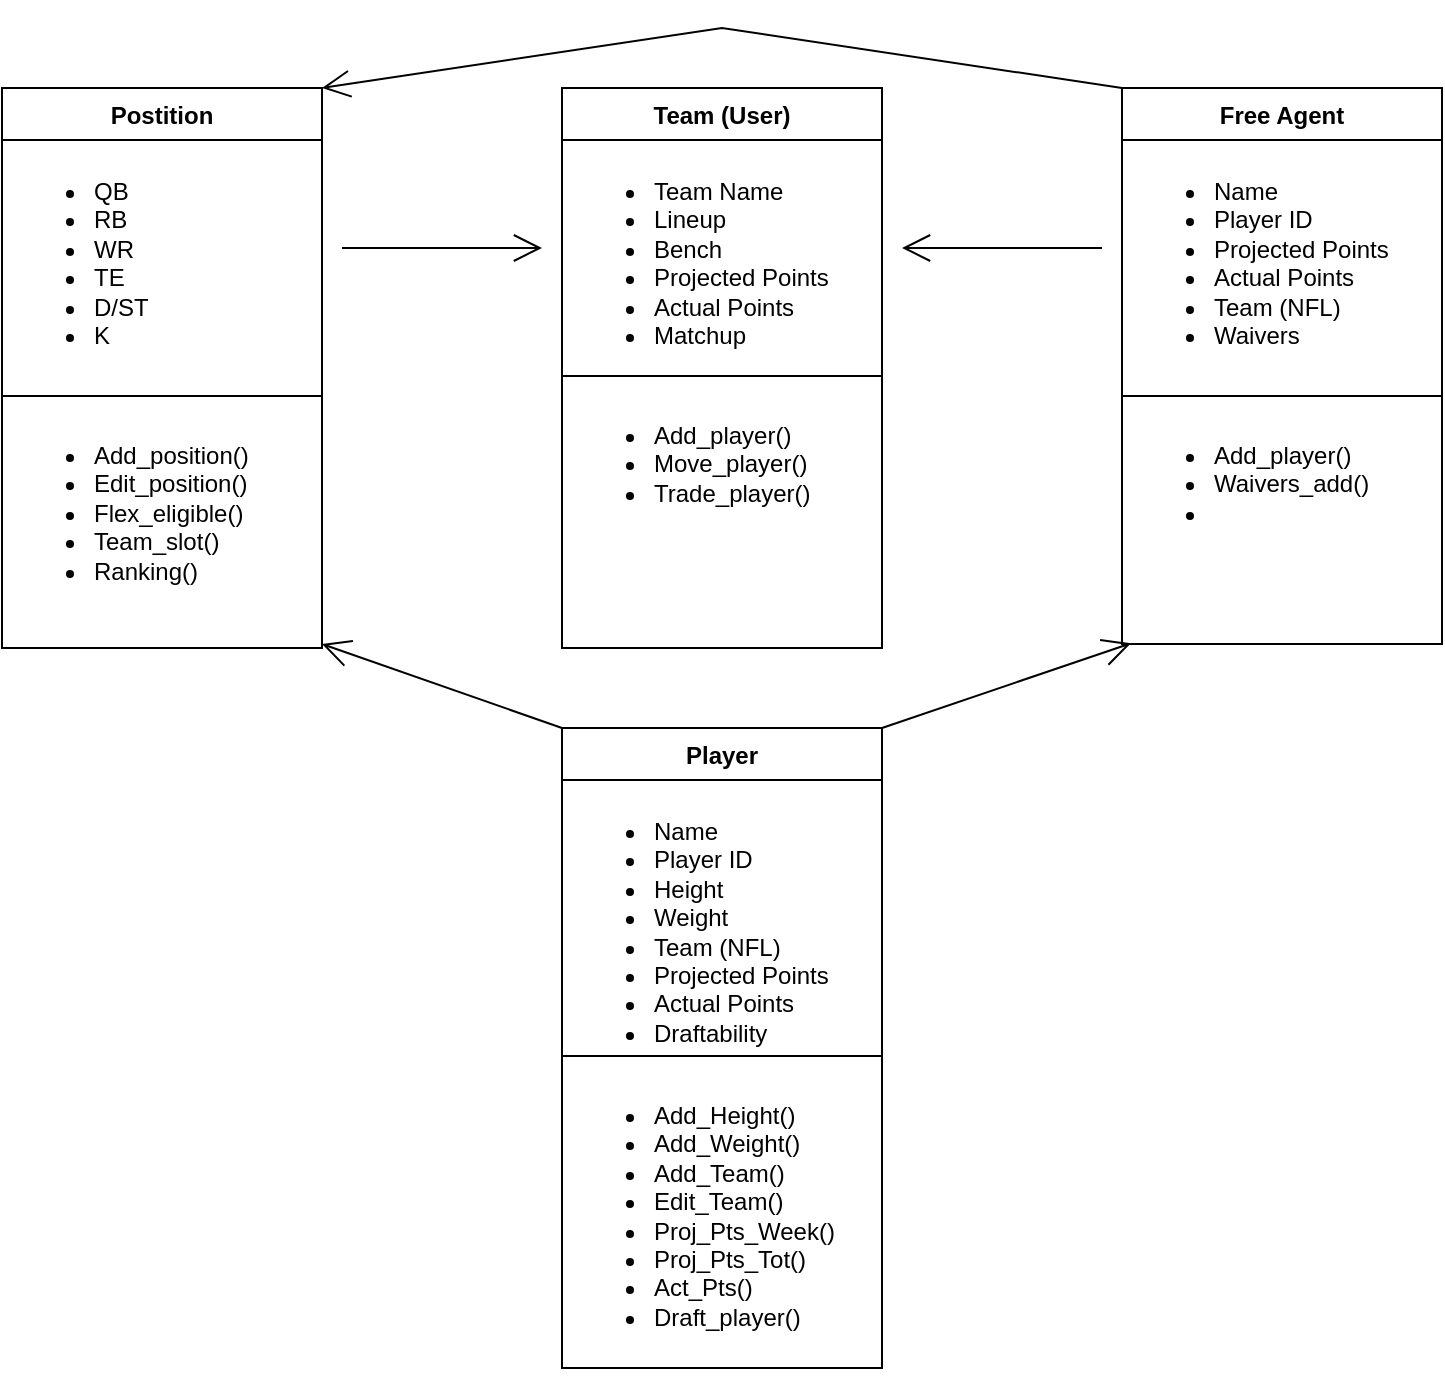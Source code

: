 <mxfile version="28.2.5">
  <diagram name="Page-1" id="E6FCqhGUyxpqd-yxbUOb">
    <mxGraphModel dx="1034" dy="1670" grid="1" gridSize="10" guides="1" tooltips="1" connect="1" arrows="1" fold="1" page="1" pageScale="1" pageWidth="850" pageHeight="1100" math="0" shadow="0">
      <root>
        <mxCell id="0" />
        <mxCell id="1" parent="0" />
        <mxCell id="WWOoY5GLKsMl3ht9ghT3-1" value="Postition" style="swimlane;fontStyle=1;align=center;verticalAlign=top;childLayout=stackLayout;horizontal=1;startSize=26;horizontalStack=0;resizeParent=1;resizeParentMax=0;resizeLast=0;collapsible=1;marginBottom=0;whiteSpace=wrap;html=1;" vertex="1" parent="1">
          <mxGeometry x="40" y="40" width="160" height="280" as="geometry" />
        </mxCell>
        <mxCell id="WWOoY5GLKsMl3ht9ghT3-2" value="&lt;ul&gt;&lt;li&gt;QB&lt;/li&gt;&lt;li&gt;RB&lt;/li&gt;&lt;li&gt;WR&lt;/li&gt;&lt;li&gt;TE&lt;/li&gt;&lt;li&gt;D/ST&lt;/li&gt;&lt;li&gt;K&lt;/li&gt;&lt;/ul&gt;" style="text;strokeColor=none;fillColor=none;align=left;verticalAlign=top;spacingLeft=4;spacingRight=4;overflow=hidden;rotatable=0;points=[[0,0.5],[1,0.5]];portConstraint=eastwest;whiteSpace=wrap;html=1;" vertex="1" parent="WWOoY5GLKsMl3ht9ghT3-1">
          <mxGeometry y="26" width="160" height="124" as="geometry" />
        </mxCell>
        <mxCell id="WWOoY5GLKsMl3ht9ghT3-3" value="" style="line;strokeWidth=1;fillColor=none;align=left;verticalAlign=middle;spacingTop=-1;spacingLeft=3;spacingRight=3;rotatable=0;labelPosition=right;points=[];portConstraint=eastwest;strokeColor=inherit;" vertex="1" parent="WWOoY5GLKsMl3ht9ghT3-1">
          <mxGeometry y="150" width="160" height="8" as="geometry" />
        </mxCell>
        <mxCell id="WWOoY5GLKsMl3ht9ghT3-4" value="&lt;ul&gt;&lt;li&gt;Add_position()&lt;/li&gt;&lt;li&gt;Edit_position()&lt;/li&gt;&lt;li&gt;Flex_eligible()&lt;/li&gt;&lt;li&gt;Team_slot()&lt;/li&gt;&lt;li&gt;Ranking()&lt;/li&gt;&lt;/ul&gt;" style="text;strokeColor=none;fillColor=none;align=left;verticalAlign=top;spacingLeft=4;spacingRight=4;overflow=hidden;rotatable=0;points=[[0,0.5],[1,0.5]];portConstraint=eastwest;whiteSpace=wrap;html=1;" vertex="1" parent="WWOoY5GLKsMl3ht9ghT3-1">
          <mxGeometry y="158" width="160" height="122" as="geometry" />
        </mxCell>
        <mxCell id="WWOoY5GLKsMl3ht9ghT3-6" value="Team (User)" style="swimlane;fontStyle=1;align=center;verticalAlign=top;childLayout=stackLayout;horizontal=1;startSize=26;horizontalStack=0;resizeParent=1;resizeParentMax=0;resizeLast=0;collapsible=1;marginBottom=0;whiteSpace=wrap;html=1;" vertex="1" parent="1">
          <mxGeometry x="320" y="40" width="160" height="280" as="geometry" />
        </mxCell>
        <mxCell id="WWOoY5GLKsMl3ht9ghT3-7" value="&lt;ul&gt;&lt;li&gt;Team Name&lt;/li&gt;&lt;li&gt;Lineup&lt;/li&gt;&lt;li&gt;Bench&lt;/li&gt;&lt;li&gt;Projected Points&lt;/li&gt;&lt;li&gt;Actual Points&lt;/li&gt;&lt;li&gt;Matchup&lt;/li&gt;&lt;/ul&gt;" style="text;strokeColor=none;fillColor=none;align=left;verticalAlign=top;spacingLeft=4;spacingRight=4;overflow=hidden;rotatable=0;points=[[0,0.5],[1,0.5]];portConstraint=eastwest;whiteSpace=wrap;html=1;" vertex="1" parent="WWOoY5GLKsMl3ht9ghT3-6">
          <mxGeometry y="26" width="160" height="114" as="geometry" />
        </mxCell>
        <mxCell id="WWOoY5GLKsMl3ht9ghT3-8" value="" style="line;strokeWidth=1;fillColor=none;align=left;verticalAlign=middle;spacingTop=-1;spacingLeft=3;spacingRight=3;rotatable=0;labelPosition=right;points=[];portConstraint=eastwest;strokeColor=inherit;" vertex="1" parent="WWOoY5GLKsMl3ht9ghT3-6">
          <mxGeometry y="140" width="160" height="8" as="geometry" />
        </mxCell>
        <mxCell id="WWOoY5GLKsMl3ht9ghT3-9" value="&lt;ul&gt;&lt;li&gt;Add_player()&lt;/li&gt;&lt;li&gt;Move_player()&lt;/li&gt;&lt;li&gt;Trade_player()&lt;/li&gt;&lt;/ul&gt;" style="text;strokeColor=none;fillColor=none;align=left;verticalAlign=top;spacingLeft=4;spacingRight=4;overflow=hidden;rotatable=0;points=[[0,0.5],[1,0.5]];portConstraint=eastwest;whiteSpace=wrap;html=1;" vertex="1" parent="WWOoY5GLKsMl3ht9ghT3-6">
          <mxGeometry y="148" width="160" height="132" as="geometry" />
        </mxCell>
        <mxCell id="WWOoY5GLKsMl3ht9ghT3-10" value="" style="endArrow=open;endFill=1;endSize=12;html=1;rounded=0;" edge="1" parent="1">
          <mxGeometry width="160" relative="1" as="geometry">
            <mxPoint x="210" y="120" as="sourcePoint" />
            <mxPoint x="310" y="120" as="targetPoint" />
          </mxGeometry>
        </mxCell>
        <mxCell id="WWOoY5GLKsMl3ht9ghT3-12" value="Free Agent" style="swimlane;fontStyle=1;align=center;verticalAlign=top;childLayout=stackLayout;horizontal=1;startSize=26;horizontalStack=0;resizeParent=1;resizeParentMax=0;resizeLast=0;collapsible=1;marginBottom=0;whiteSpace=wrap;html=1;" vertex="1" parent="1">
          <mxGeometry x="600" y="40" width="160" height="278" as="geometry" />
        </mxCell>
        <mxCell id="WWOoY5GLKsMl3ht9ghT3-13" value="&lt;ul&gt;&lt;li&gt;Name&lt;/li&gt;&lt;li&gt;Player ID&lt;/li&gt;&lt;li&gt;Projected Points&lt;/li&gt;&lt;li&gt;Actual Points&lt;/li&gt;&lt;li&gt;Team (NFL)&lt;/li&gt;&lt;li&gt;Waivers&lt;/li&gt;&lt;/ul&gt;" style="text;strokeColor=none;fillColor=none;align=left;verticalAlign=top;spacingLeft=4;spacingRight=4;overflow=hidden;rotatable=0;points=[[0,0.5],[1,0.5]];portConstraint=eastwest;whiteSpace=wrap;html=1;" vertex="1" parent="WWOoY5GLKsMl3ht9ghT3-12">
          <mxGeometry y="26" width="160" height="124" as="geometry" />
        </mxCell>
        <mxCell id="WWOoY5GLKsMl3ht9ghT3-14" value="" style="line;strokeWidth=1;fillColor=none;align=left;verticalAlign=middle;spacingTop=-1;spacingLeft=3;spacingRight=3;rotatable=0;labelPosition=right;points=[];portConstraint=eastwest;strokeColor=inherit;" vertex="1" parent="WWOoY5GLKsMl3ht9ghT3-12">
          <mxGeometry y="150" width="160" height="8" as="geometry" />
        </mxCell>
        <mxCell id="WWOoY5GLKsMl3ht9ghT3-15" value="&lt;ul&gt;&lt;li&gt;Add_player()&lt;/li&gt;&lt;li&gt;Waivers_add()&lt;/li&gt;&lt;li&gt;&lt;br&gt;&lt;/li&gt;&lt;/ul&gt;" style="text;strokeColor=none;fillColor=none;align=left;verticalAlign=top;spacingLeft=4;spacingRight=4;overflow=hidden;rotatable=0;points=[[0,0.5],[1,0.5]];portConstraint=eastwest;whiteSpace=wrap;html=1;" vertex="1" parent="WWOoY5GLKsMl3ht9ghT3-12">
          <mxGeometry y="158" width="160" height="120" as="geometry" />
        </mxCell>
        <mxCell id="WWOoY5GLKsMl3ht9ghT3-17" value="Player" style="swimlane;fontStyle=1;align=center;verticalAlign=top;childLayout=stackLayout;horizontal=1;startSize=26;horizontalStack=0;resizeParent=1;resizeParentMax=0;resizeLast=0;collapsible=1;marginBottom=0;whiteSpace=wrap;html=1;" vertex="1" parent="1">
          <mxGeometry x="320" y="360" width="160" height="320" as="geometry" />
        </mxCell>
        <mxCell id="WWOoY5GLKsMl3ht9ghT3-18" value="&lt;ul&gt;&lt;li&gt;Name&lt;/li&gt;&lt;li&gt;Player ID&lt;/li&gt;&lt;li&gt;Height&lt;/li&gt;&lt;li&gt;Weight&lt;/li&gt;&lt;li&gt;Team (NFL)&lt;/li&gt;&lt;li&gt;Projected Points&lt;/li&gt;&lt;li&gt;Actual Points&lt;/li&gt;&lt;li&gt;Draftability&lt;/li&gt;&lt;/ul&gt;" style="text;strokeColor=none;fillColor=none;align=left;verticalAlign=top;spacingLeft=4;spacingRight=4;overflow=hidden;rotatable=0;points=[[0,0.5],[1,0.5]];portConstraint=eastwest;whiteSpace=wrap;html=1;" vertex="1" parent="WWOoY5GLKsMl3ht9ghT3-17">
          <mxGeometry y="26" width="160" height="134" as="geometry" />
        </mxCell>
        <mxCell id="WWOoY5GLKsMl3ht9ghT3-19" value="" style="line;strokeWidth=1;fillColor=none;align=left;verticalAlign=middle;spacingTop=-1;spacingLeft=3;spacingRight=3;rotatable=0;labelPosition=right;points=[];portConstraint=eastwest;strokeColor=inherit;" vertex="1" parent="WWOoY5GLKsMl3ht9ghT3-17">
          <mxGeometry y="160" width="160" height="8" as="geometry" />
        </mxCell>
        <mxCell id="WWOoY5GLKsMl3ht9ghT3-20" value="&lt;ul&gt;&lt;li&gt;Add_Height()&lt;/li&gt;&lt;li&gt;Add_Weight()&lt;/li&gt;&lt;li&gt;Add_Team()&lt;/li&gt;&lt;li&gt;Edit_Team()&lt;/li&gt;&lt;li&gt;Proj_Pts_Week()&lt;/li&gt;&lt;li&gt;Proj_Pts_Tot()&lt;/li&gt;&lt;li&gt;Act_Pts()&lt;/li&gt;&lt;li&gt;Draft_player()&lt;/li&gt;&lt;/ul&gt;" style="text;strokeColor=none;fillColor=none;align=left;verticalAlign=top;spacingLeft=4;spacingRight=4;overflow=hidden;rotatable=0;points=[[0,0.5],[1,0.5]];portConstraint=eastwest;whiteSpace=wrap;html=1;" vertex="1" parent="WWOoY5GLKsMl3ht9ghT3-17">
          <mxGeometry y="168" width="160" height="152" as="geometry" />
        </mxCell>
        <mxCell id="WWOoY5GLKsMl3ht9ghT3-23" value="" style="endArrow=open;endFill=1;endSize=12;html=1;rounded=0;" edge="1" parent="1">
          <mxGeometry width="160" relative="1" as="geometry">
            <mxPoint x="590" y="120" as="sourcePoint" />
            <mxPoint x="490" y="120" as="targetPoint" />
          </mxGeometry>
        </mxCell>
        <mxCell id="WWOoY5GLKsMl3ht9ghT3-24" value="" style="endArrow=open;endFill=1;endSize=12;html=1;rounded=0;entryX=1;entryY=0;entryDx=0;entryDy=0;exitX=0;exitY=0;exitDx=0;exitDy=0;" edge="1" parent="1" source="WWOoY5GLKsMl3ht9ghT3-12" target="WWOoY5GLKsMl3ht9ghT3-1">
          <mxGeometry width="160" relative="1" as="geometry">
            <mxPoint x="510" y="20" as="sourcePoint" />
            <mxPoint x="670" y="20" as="targetPoint" />
            <Array as="points">
              <mxPoint x="400" y="10" />
            </Array>
          </mxGeometry>
        </mxCell>
        <mxCell id="WWOoY5GLKsMl3ht9ghT3-25" value="" style="endArrow=open;endFill=1;endSize=12;html=1;rounded=0;exitX=0;exitY=0;exitDx=0;exitDy=0;" edge="1" parent="1" source="WWOoY5GLKsMl3ht9ghT3-17">
          <mxGeometry width="160" relative="1" as="geometry">
            <mxPoint x="220" y="360" as="sourcePoint" />
            <mxPoint x="200" y="318" as="targetPoint" />
          </mxGeometry>
        </mxCell>
        <mxCell id="WWOoY5GLKsMl3ht9ghT3-26" value="" style="endArrow=open;endFill=1;endSize=12;html=1;rounded=0;exitX=1;exitY=0;exitDx=0;exitDy=0;entryX=0.028;entryY=0.997;entryDx=0;entryDy=0;entryPerimeter=0;" edge="1" parent="1" source="WWOoY5GLKsMl3ht9ghT3-17" target="WWOoY5GLKsMl3ht9ghT3-15">
          <mxGeometry width="160" relative="1" as="geometry">
            <mxPoint x="597" y="402" as="sourcePoint" />
            <mxPoint x="480" y="360" as="targetPoint" />
          </mxGeometry>
        </mxCell>
      </root>
    </mxGraphModel>
  </diagram>
</mxfile>

